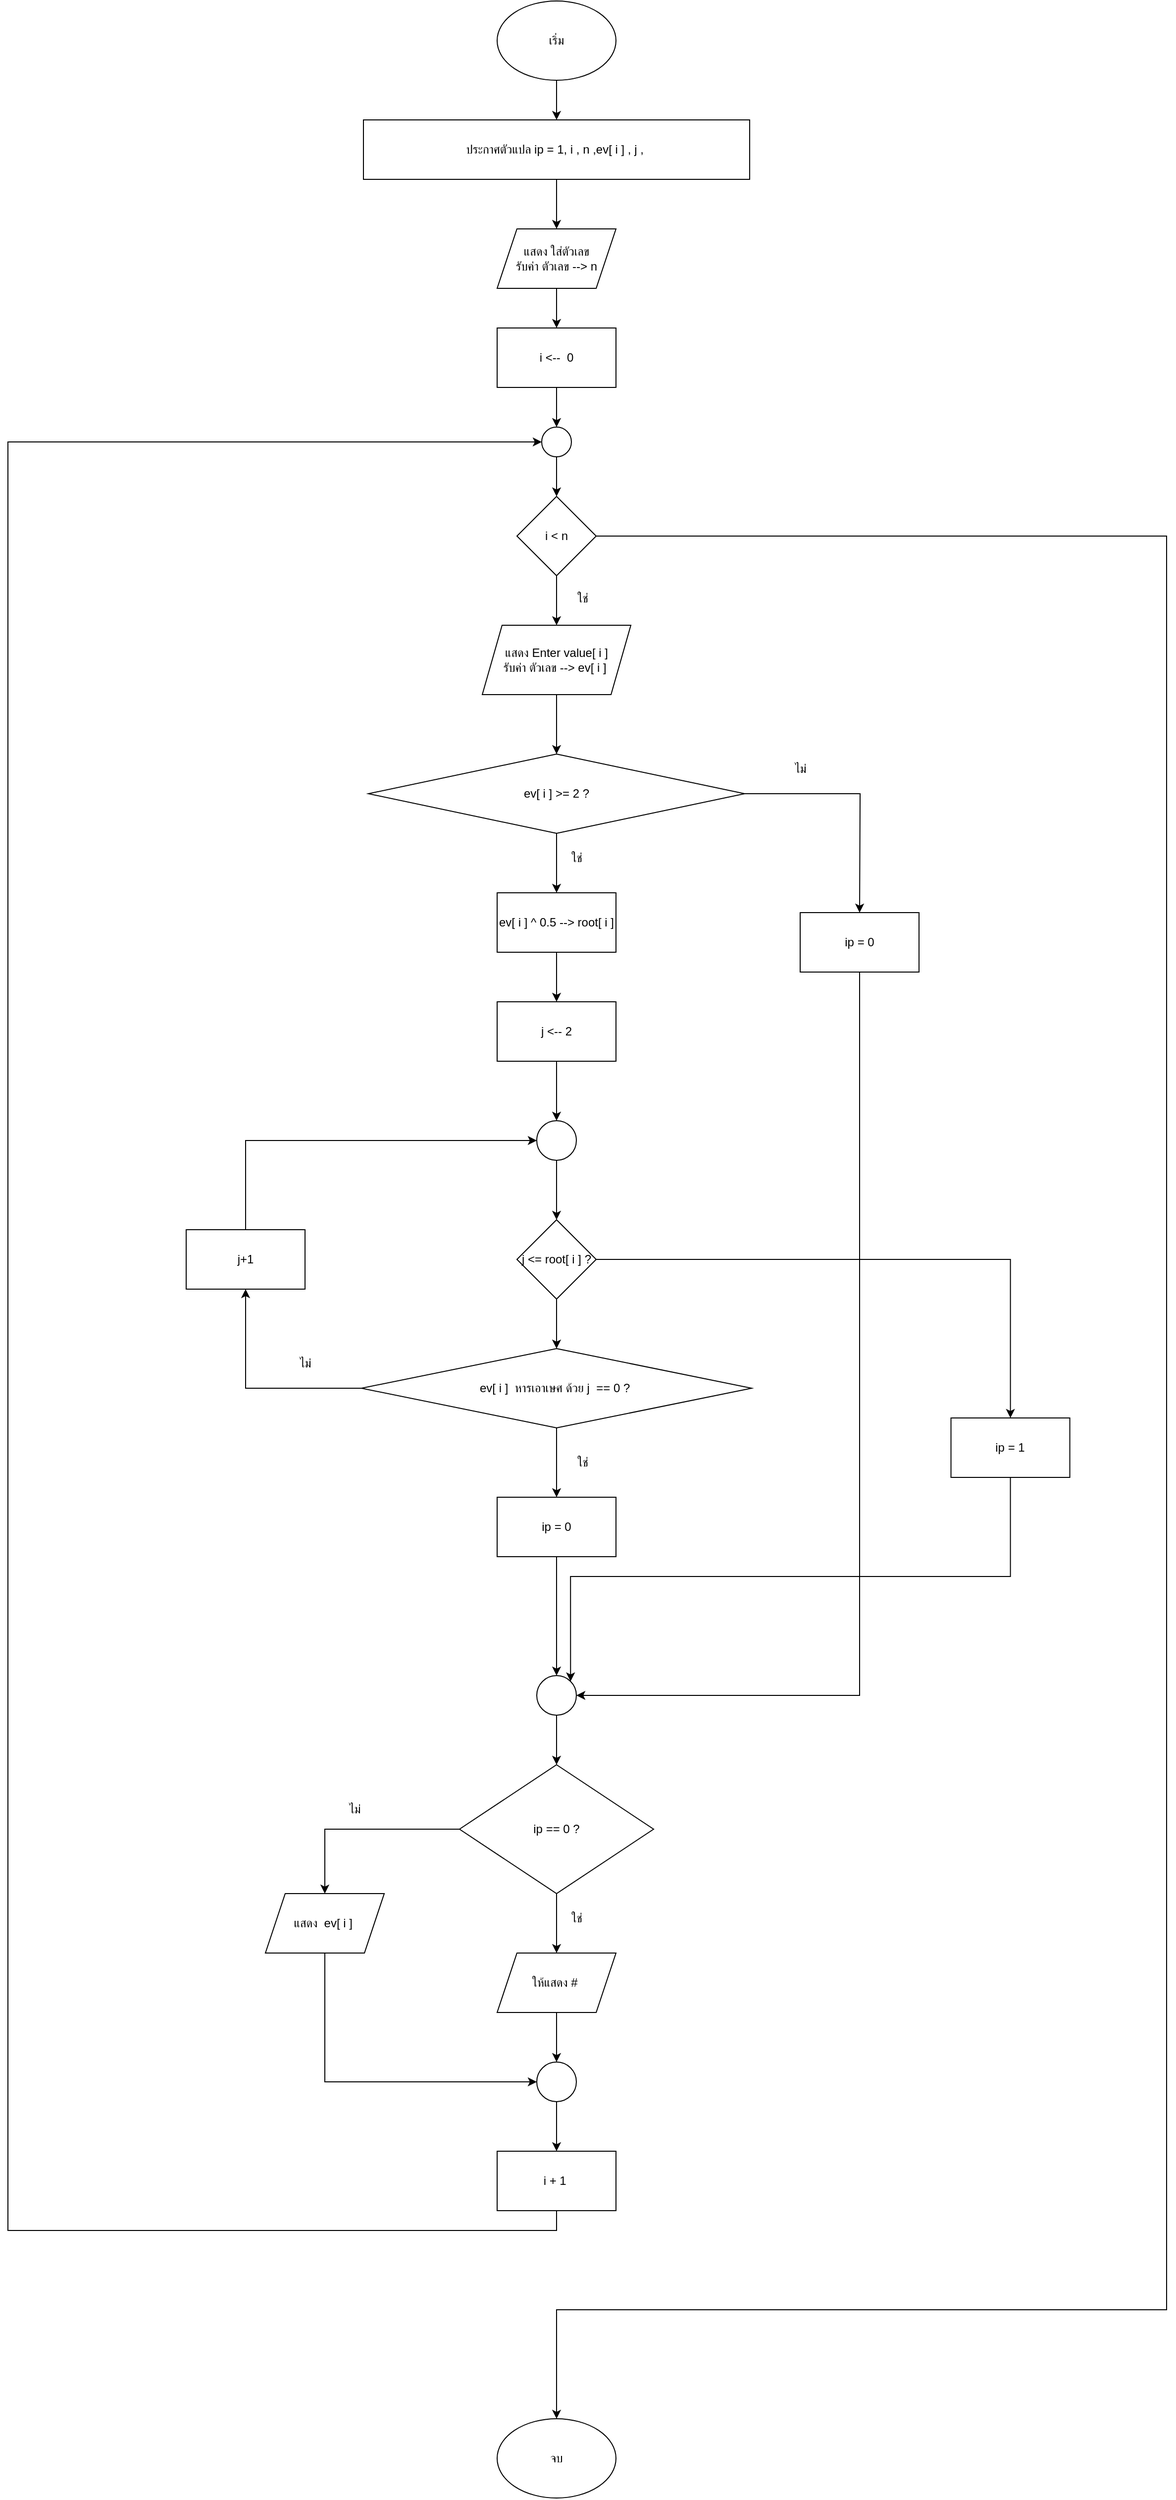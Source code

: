 <mxfile version="28.2.1">
  <diagram name="หน้า-1" id="HzdYSKtM-qP_tDwlC1an">
    <mxGraphModel grid="1" page="1" gridSize="10" guides="1" tooltips="1" connect="1" arrows="1" fold="1" pageScale="1" pageWidth="827" pageHeight="1169" math="0" shadow="0">
      <root>
        <mxCell id="0" />
        <mxCell id="1" parent="0" />
        <mxCell id="-WQ4iruheqSfSyo1nD5l-17" style="edgeStyle=orthogonalEdgeStyle;rounded=0;orthogonalLoop=1;jettySize=auto;html=1;exitX=0.5;exitY=1;exitDx=0;exitDy=0;entryX=0.5;entryY=0;entryDx=0;entryDy=0;" edge="1" parent="1" source="Hb5rZzjr2-_iUNR-_UW8-1" target="-WQ4iruheqSfSyo1nD5l-16">
          <mxGeometry relative="1" as="geometry" />
        </mxCell>
        <mxCell id="Hb5rZzjr2-_iUNR-_UW8-1" value="&lt;font style=&quot;vertical-align: inherit;&quot; dir=&quot;auto&quot;&gt;&lt;font style=&quot;vertical-align: inherit;&quot; dir=&quot;auto&quot;&gt;เริ่ม&lt;/font&gt;&lt;/font&gt;" style="ellipse;whiteSpace=wrap;html=1;" vertex="1" parent="1">
          <mxGeometry x="354" y="-80" width="120" height="80" as="geometry" />
        </mxCell>
        <mxCell id="Hb5rZzjr2-_iUNR-_UW8-12" style="edgeStyle=orthogonalEdgeStyle;rounded=0;orthogonalLoop=1;jettySize=auto;html=1;exitX=0.5;exitY=1;exitDx=0;exitDy=0;entryX=0.5;entryY=0;entryDx=0;entryDy=0;" edge="1" parent="1" source="Hb5rZzjr2-_iUNR-_UW8-2" target="Hb5rZzjr2-_iUNR-_UW8-4">
          <mxGeometry relative="1" as="geometry" />
        </mxCell>
        <mxCell id="Hb5rZzjr2-_iUNR-_UW8-2" value="&lt;font style=&quot;vertical-align: inherit;&quot; dir=&quot;auto&quot;&gt;&lt;font style=&quot;vertical-align: inherit;&quot; dir=&quot;auto&quot;&gt;แสดง ใส่ตัวเลข&lt;/font&gt;&lt;/font&gt;&lt;div&gt;รับค่า ตัวเลข --&amp;gt; n&lt;/div&gt;" style="shape=parallelogram;perimeter=parallelogramPerimeter;whiteSpace=wrap;html=1;fixedSize=1;" vertex="1" parent="1">
          <mxGeometry x="354" y="150" width="120" height="60" as="geometry" />
        </mxCell>
        <mxCell id="Hb5rZzjr2-_iUNR-_UW8-6" style="edgeStyle=orthogonalEdgeStyle;rounded=0;orthogonalLoop=1;jettySize=auto;html=1;exitX=0.5;exitY=1;exitDx=0;exitDy=0;entryX=0.5;entryY=0;entryDx=0;entryDy=0;" edge="1" parent="1" source="Hb5rZzjr2-_iUNR-_UW8-3" target="Hb5rZzjr2-_iUNR-_UW8-5">
          <mxGeometry relative="1" as="geometry" />
        </mxCell>
        <mxCell id="-WQ4iruheqSfSyo1nD5l-46" style="edgeStyle=orthogonalEdgeStyle;rounded=0;orthogonalLoop=1;jettySize=auto;html=1;exitX=1;exitY=0.5;exitDx=0;exitDy=0;entryX=0.5;entryY=0;entryDx=0;entryDy=0;" edge="1" parent="1" source="Hb5rZzjr2-_iUNR-_UW8-3" target="-WQ4iruheqSfSyo1nD5l-47">
          <mxGeometry relative="1" as="geometry">
            <mxPoint x="1130" y="2321.524" as="targetPoint" />
            <Array as="points">
              <mxPoint x="1030" y="460" />
              <mxPoint x="1030" y="2250" />
              <mxPoint x="414" y="2250" />
            </Array>
          </mxGeometry>
        </mxCell>
        <mxCell id="Hb5rZzjr2-_iUNR-_UW8-3" value="i &amp;lt; n" style="rhombus;whiteSpace=wrap;html=1;" vertex="1" parent="1">
          <mxGeometry x="374" y="420" width="80" height="80" as="geometry" />
        </mxCell>
        <mxCell id="Hb5rZzjr2-_iUNR-_UW8-13" style="edgeStyle=orthogonalEdgeStyle;rounded=0;orthogonalLoop=1;jettySize=auto;html=1;exitX=0.5;exitY=1;exitDx=0;exitDy=0;entryX=0.5;entryY=0;entryDx=0;entryDy=0;" edge="1" parent="1" source="Hb5rZzjr2-_iUNR-_UW8-4" target="Hb5rZzjr2-_iUNR-_UW8-10">
          <mxGeometry relative="1" as="geometry" />
        </mxCell>
        <mxCell id="Hb5rZzjr2-_iUNR-_UW8-4" value="i &amp;lt;--&amp;nbsp; 0" style="rounded=0;whiteSpace=wrap;html=1;" vertex="1" parent="1">
          <mxGeometry x="354" y="250" width="120" height="60" as="geometry" />
        </mxCell>
        <mxCell id="Hb5rZzjr2-_iUNR-_UW8-42" style="edgeStyle=orthogonalEdgeStyle;rounded=0;orthogonalLoop=1;jettySize=auto;html=1;exitX=0.5;exitY=1;exitDx=0;exitDy=0;entryX=0.5;entryY=0;entryDx=0;entryDy=0;" edge="1" parent="1" source="Hb5rZzjr2-_iUNR-_UW8-5" target="Hb5rZzjr2-_iUNR-_UW8-41">
          <mxGeometry relative="1" as="geometry" />
        </mxCell>
        <mxCell id="Hb5rZzjr2-_iUNR-_UW8-5" value="แสดง&amp;nbsp;&lt;font style=&quot;color: light-dark(rgb(0, 0, 0), rgb(255, 255, 255));&quot; face=&quot;Helvetica&quot;&gt;&lt;span style=&quot;text-align: start;&quot;&gt;Enter value[ i ]&lt;/span&gt;&lt;/font&gt;&lt;div&gt;&lt;font style=&quot;color: light-dark(rgb(0, 0, 0), rgb(255, 255, 255));&quot; face=&quot;Helvetica&quot;&gt;รับค่า ตัวเลข --&amp;gt; ev[ i ]&amp;nbsp;&lt;/font&gt;&lt;/div&gt;" style="shape=parallelogram;perimeter=parallelogramPerimeter;whiteSpace=wrap;html=1;fixedSize=1;" vertex="1" parent="1">
          <mxGeometry x="339" y="550" width="150" height="70" as="geometry" />
        </mxCell>
        <mxCell id="-WQ4iruheqSfSyo1nD5l-42" style="edgeStyle=orthogonalEdgeStyle;rounded=0;orthogonalLoop=1;jettySize=auto;html=1;exitX=0.5;exitY=1;exitDx=0;exitDy=0;entryX=0;entryY=0.5;entryDx=0;entryDy=0;" edge="1" parent="1" source="Hb5rZzjr2-_iUNR-_UW8-8" target="Hb5rZzjr2-_iUNR-_UW8-10">
          <mxGeometry relative="1" as="geometry">
            <Array as="points">
              <mxPoint x="414" y="2170" />
              <mxPoint x="-140" y="2170" />
              <mxPoint x="-140" y="365" />
            </Array>
          </mxGeometry>
        </mxCell>
        <mxCell id="Hb5rZzjr2-_iUNR-_UW8-8" value="i + 1&amp;nbsp;" style="rounded=0;whiteSpace=wrap;html=1;" vertex="1" parent="1">
          <mxGeometry x="354" y="2090" width="120" height="60" as="geometry" />
        </mxCell>
        <mxCell id="Hb5rZzjr2-_iUNR-_UW8-14" style="edgeStyle=orthogonalEdgeStyle;rounded=0;orthogonalLoop=1;jettySize=auto;html=1;exitX=0.5;exitY=1;exitDx=0;exitDy=0;entryX=0.5;entryY=0;entryDx=0;entryDy=0;" edge="1" parent="1" source="Hb5rZzjr2-_iUNR-_UW8-10" target="Hb5rZzjr2-_iUNR-_UW8-3">
          <mxGeometry relative="1" as="geometry" />
        </mxCell>
        <mxCell id="Hb5rZzjr2-_iUNR-_UW8-10" value="" style="ellipse;whiteSpace=wrap;html=1;aspect=fixed;" vertex="1" parent="1">
          <mxGeometry x="399" y="350" width="30" height="30" as="geometry" />
        </mxCell>
        <mxCell id="Hb5rZzjr2-_iUNR-_UW8-18" value="ใช่" style="text;html=1;align=center;verticalAlign=middle;resizable=0;points=[];autosize=1;strokeColor=none;fillColor=none;" vertex="1" parent="1">
          <mxGeometry x="420" y="508" width="40" height="30" as="geometry" />
        </mxCell>
        <mxCell id="Hb5rZzjr2-_iUNR-_UW8-19" value="ไม่" style="text;html=1;align=center;verticalAlign=middle;resizable=0;points=[];autosize=1;strokeColor=none;fillColor=none;" vertex="1" parent="1">
          <mxGeometry x="640" y="680" width="40" height="30" as="geometry" />
        </mxCell>
        <mxCell id="-WQ4iruheqSfSyo1nD5l-4" style="edgeStyle=orthogonalEdgeStyle;rounded=0;orthogonalLoop=1;jettySize=auto;html=1;exitX=0.5;exitY=1;exitDx=0;exitDy=0;entryX=0.5;entryY=0;entryDx=0;entryDy=0;" edge="1" parent="1" source="Hb5rZzjr2-_iUNR-_UW8-35" target="Hb5rZzjr2-_iUNR-_UW8-38">
          <mxGeometry relative="1" as="geometry" />
        </mxCell>
        <mxCell id="Hb5rZzjr2-_iUNR-_UW8-35" value="ev[ i ] ^ 0.5 --&amp;gt; root[ i ]" style="rounded=0;whiteSpace=wrap;html=1;" vertex="1" parent="1">
          <mxGeometry x="354" y="820" width="120" height="60" as="geometry" />
        </mxCell>
        <mxCell id="-WQ4iruheqSfSyo1nD5l-6" style="edgeStyle=orthogonalEdgeStyle;rounded=0;orthogonalLoop=1;jettySize=auto;html=1;exitX=0.5;exitY=1;exitDx=0;exitDy=0;entryX=0.5;entryY=0;entryDx=0;entryDy=0;" edge="1" parent="1" source="Hb5rZzjr2-_iUNR-_UW8-37" target="Hb5rZzjr2-_iUNR-_UW8-39">
          <mxGeometry relative="1" as="geometry" />
        </mxCell>
        <mxCell id="-WQ4iruheqSfSyo1nD5l-43" style="edgeStyle=orthogonalEdgeStyle;rounded=0;orthogonalLoop=1;jettySize=auto;html=1;exitX=1;exitY=0.5;exitDx=0;exitDy=0;" edge="1" parent="1" source="Hb5rZzjr2-_iUNR-_UW8-37" target="-WQ4iruheqSfSyo1nD5l-44">
          <mxGeometry relative="1" as="geometry">
            <mxPoint x="872.286" y="1650" as="targetPoint" />
          </mxGeometry>
        </mxCell>
        <mxCell id="Hb5rZzjr2-_iUNR-_UW8-37" value="j &amp;lt;= root[ i ] ?" style="rhombus;whiteSpace=wrap;html=1;" vertex="1" parent="1">
          <mxGeometry x="374" y="1150" width="80" height="80" as="geometry" />
        </mxCell>
        <mxCell id="-WQ4iruheqSfSyo1nD5l-11" style="edgeStyle=orthogonalEdgeStyle;rounded=0;orthogonalLoop=1;jettySize=auto;html=1;exitX=0.5;exitY=1;exitDx=0;exitDy=0;entryX=0.5;entryY=0;entryDx=0;entryDy=0;" edge="1" parent="1" source="Hb5rZzjr2-_iUNR-_UW8-38" target="-WQ4iruheqSfSyo1nD5l-9">
          <mxGeometry relative="1" as="geometry" />
        </mxCell>
        <mxCell id="Hb5rZzjr2-_iUNR-_UW8-38" value="j &amp;lt;-- 2" style="rounded=0;whiteSpace=wrap;html=1;" vertex="1" parent="1">
          <mxGeometry x="354" y="930" width="120" height="60" as="geometry" />
        </mxCell>
        <mxCell id="-WQ4iruheqSfSyo1nD5l-2" style="edgeStyle=orthogonalEdgeStyle;rounded=0;orthogonalLoop=1;jettySize=auto;html=1;exitX=0.5;exitY=1;exitDx=0;exitDy=0;entryX=0.5;entryY=0;entryDx=0;entryDy=0;" edge="1" parent="1" source="Hb5rZzjr2-_iUNR-_UW8-39" target="-WQ4iruheqSfSyo1nD5l-1">
          <mxGeometry relative="1" as="geometry" />
        </mxCell>
        <mxCell id="-WQ4iruheqSfSyo1nD5l-14" style="edgeStyle=orthogonalEdgeStyle;rounded=0;orthogonalLoop=1;jettySize=auto;html=1;exitX=0;exitY=0.5;exitDx=0;exitDy=0;entryX=0.5;entryY=1;entryDx=0;entryDy=0;" edge="1" parent="1" source="Hb5rZzjr2-_iUNR-_UW8-39" target="-WQ4iruheqSfSyo1nD5l-13">
          <mxGeometry relative="1" as="geometry" />
        </mxCell>
        <mxCell id="Hb5rZzjr2-_iUNR-_UW8-39" value="ev[ i ]&amp;nbsp; หารเอาเษศ ด้วย j&amp;nbsp; == 0 ?&amp;nbsp;" style="rhombus;whiteSpace=wrap;html=1;" vertex="1" parent="1">
          <mxGeometry x="217" y="1280" width="394" height="80" as="geometry" />
        </mxCell>
        <mxCell id="Hb5rZzjr2-_iUNR-_UW8-43" style="edgeStyle=orthogonalEdgeStyle;rounded=0;orthogonalLoop=1;jettySize=auto;html=1;exitX=0.5;exitY=1;exitDx=0;exitDy=0;entryX=0.5;entryY=0;entryDx=0;entryDy=0;" edge="1" parent="1" source="Hb5rZzjr2-_iUNR-_UW8-41" target="Hb5rZzjr2-_iUNR-_UW8-35">
          <mxGeometry relative="1" as="geometry" />
        </mxCell>
        <mxCell id="Hb5rZzjr2-_iUNR-_UW8-44" style="edgeStyle=orthogonalEdgeStyle;rounded=0;orthogonalLoop=1;jettySize=auto;html=1;exitX=1;exitY=0.5;exitDx=0;exitDy=0;" edge="1" parent="1" source="Hb5rZzjr2-_iUNR-_UW8-41">
          <mxGeometry relative="1" as="geometry">
            <mxPoint x="720" y="840" as="targetPoint" />
          </mxGeometry>
        </mxCell>
        <mxCell id="Hb5rZzjr2-_iUNR-_UW8-41" value="ev[ i ] &amp;gt;= 2 ?" style="rhombus;whiteSpace=wrap;html=1;" vertex="1" parent="1">
          <mxGeometry x="224" y="680" width="380" height="80" as="geometry" />
        </mxCell>
        <mxCell id="-WQ4iruheqSfSyo1nD5l-23" style="edgeStyle=orthogonalEdgeStyle;rounded=0;orthogonalLoop=1;jettySize=auto;html=1;exitX=0.5;exitY=1;exitDx=0;exitDy=0;entryX=1;entryY=0.5;entryDx=0;entryDy=0;" edge="1" parent="1" source="Hb5rZzjr2-_iUNR-_UW8-45" target="-WQ4iruheqSfSyo1nD5l-27">
          <mxGeometry relative="1" as="geometry">
            <mxPoint x="690" y="1716.4" as="targetPoint" />
          </mxGeometry>
        </mxCell>
        <mxCell id="Hb5rZzjr2-_iUNR-_UW8-45" value="ip = 0" style="rounded=0;whiteSpace=wrap;html=1;" vertex="1" parent="1">
          <mxGeometry x="660" y="840" width="120" height="60" as="geometry" />
        </mxCell>
        <mxCell id="-WQ4iruheqSfSyo1nD5l-28" style="edgeStyle=orthogonalEdgeStyle;rounded=0;orthogonalLoop=1;jettySize=auto;html=1;exitX=0.5;exitY=1;exitDx=0;exitDy=0;entryX=0.5;entryY=0;entryDx=0;entryDy=0;" edge="1" parent="1" source="-WQ4iruheqSfSyo1nD5l-1" target="-WQ4iruheqSfSyo1nD5l-27">
          <mxGeometry relative="1" as="geometry" />
        </mxCell>
        <mxCell id="-WQ4iruheqSfSyo1nD5l-1" value="ip = 0" style="rounded=0;whiteSpace=wrap;html=1;" vertex="1" parent="1">
          <mxGeometry x="354" y="1430" width="120" height="60" as="geometry" />
        </mxCell>
        <mxCell id="-WQ4iruheqSfSyo1nD5l-7" value="ใช่" style="text;html=1;align=center;verticalAlign=middle;resizable=0;points=[];autosize=1;strokeColor=none;fillColor=none;" vertex="1" parent="1">
          <mxGeometry x="414" y="770" width="40" height="30" as="geometry" />
        </mxCell>
        <mxCell id="-WQ4iruheqSfSyo1nD5l-8" value="ใช่" style="text;html=1;align=center;verticalAlign=middle;resizable=0;points=[];autosize=1;strokeColor=none;fillColor=none;" vertex="1" parent="1">
          <mxGeometry x="420" y="1380" width="40" height="30" as="geometry" />
        </mxCell>
        <mxCell id="-WQ4iruheqSfSyo1nD5l-12" style="edgeStyle=orthogonalEdgeStyle;rounded=0;orthogonalLoop=1;jettySize=auto;html=1;exitX=0.5;exitY=1;exitDx=0;exitDy=0;entryX=0.5;entryY=0;entryDx=0;entryDy=0;" edge="1" parent="1" source="-WQ4iruheqSfSyo1nD5l-9" target="Hb5rZzjr2-_iUNR-_UW8-37">
          <mxGeometry relative="1" as="geometry" />
        </mxCell>
        <mxCell id="-WQ4iruheqSfSyo1nD5l-9" value="" style="ellipse;whiteSpace=wrap;html=1;aspect=fixed;" vertex="1" parent="1">
          <mxGeometry x="394" y="1050" width="40" height="40" as="geometry" />
        </mxCell>
        <mxCell id="-WQ4iruheqSfSyo1nD5l-15" style="edgeStyle=orthogonalEdgeStyle;rounded=0;orthogonalLoop=1;jettySize=auto;html=1;exitX=0.5;exitY=0;exitDx=0;exitDy=0;entryX=0;entryY=0.5;entryDx=0;entryDy=0;" edge="1" parent="1" source="-WQ4iruheqSfSyo1nD5l-13" target="-WQ4iruheqSfSyo1nD5l-9">
          <mxGeometry relative="1" as="geometry" />
        </mxCell>
        <mxCell id="-WQ4iruheqSfSyo1nD5l-13" value="j+1" style="rounded=0;whiteSpace=wrap;html=1;" vertex="1" parent="1">
          <mxGeometry x="40" y="1160" width="120" height="60" as="geometry" />
        </mxCell>
        <mxCell id="-WQ4iruheqSfSyo1nD5l-18" style="edgeStyle=orthogonalEdgeStyle;rounded=0;orthogonalLoop=1;jettySize=auto;html=1;exitX=0.5;exitY=1;exitDx=0;exitDy=0;entryX=0.5;entryY=0;entryDx=0;entryDy=0;" edge="1" parent="1" source="-WQ4iruheqSfSyo1nD5l-16" target="Hb5rZzjr2-_iUNR-_UW8-2">
          <mxGeometry relative="1" as="geometry" />
        </mxCell>
        <mxCell id="-WQ4iruheqSfSyo1nD5l-16" value="ประกาศตัวแปล ip = 1, i , n ,ev[ i ] , j ,&amp;nbsp;" style="rounded=0;whiteSpace=wrap;html=1;" vertex="1" parent="1">
          <mxGeometry x="219" y="40" width="390" height="60" as="geometry" />
        </mxCell>
        <mxCell id="-WQ4iruheqSfSyo1nD5l-20" value="ไม่" style="text;html=1;align=center;verticalAlign=middle;resizable=0;points=[];autosize=1;strokeColor=none;fillColor=none;" vertex="1" parent="1">
          <mxGeometry x="140" y="1280" width="40" height="30" as="geometry" />
        </mxCell>
        <mxCell id="-WQ4iruheqSfSyo1nD5l-31" style="edgeStyle=orthogonalEdgeStyle;rounded=0;orthogonalLoop=1;jettySize=auto;html=1;exitX=0.5;exitY=1;exitDx=0;exitDy=0;entryX=0.5;entryY=0;entryDx=0;entryDy=0;" edge="1" parent="1" source="-WQ4iruheqSfSyo1nD5l-26" target="-WQ4iruheqSfSyo1nD5l-30">
          <mxGeometry relative="1" as="geometry" />
        </mxCell>
        <mxCell id="-WQ4iruheqSfSyo1nD5l-35" style="edgeStyle=orthogonalEdgeStyle;rounded=0;orthogonalLoop=1;jettySize=auto;html=1;exitX=0;exitY=0.5;exitDx=0;exitDy=0;entryX=0.5;entryY=0;entryDx=0;entryDy=0;" edge="1" parent="1" source="-WQ4iruheqSfSyo1nD5l-26" target="-WQ4iruheqSfSyo1nD5l-32">
          <mxGeometry relative="1" as="geometry" />
        </mxCell>
        <mxCell id="-WQ4iruheqSfSyo1nD5l-26" value="ip == 0 ?" style="rhombus;whiteSpace=wrap;html=1;" vertex="1" parent="1">
          <mxGeometry x="316" y="1700" width="196" height="130" as="geometry" />
        </mxCell>
        <mxCell id="-WQ4iruheqSfSyo1nD5l-29" style="edgeStyle=orthogonalEdgeStyle;rounded=0;orthogonalLoop=1;jettySize=auto;html=1;exitX=0.5;exitY=1;exitDx=0;exitDy=0;entryX=0.5;entryY=0;entryDx=0;entryDy=0;" edge="1" parent="1" source="-WQ4iruheqSfSyo1nD5l-27" target="-WQ4iruheqSfSyo1nD5l-26">
          <mxGeometry relative="1" as="geometry" />
        </mxCell>
        <mxCell id="-WQ4iruheqSfSyo1nD5l-27" value="" style="ellipse;whiteSpace=wrap;html=1;aspect=fixed;" vertex="1" parent="1">
          <mxGeometry x="394" y="1610" width="40" height="40" as="geometry" />
        </mxCell>
        <mxCell id="-WQ4iruheqSfSyo1nD5l-39" style="edgeStyle=orthogonalEdgeStyle;rounded=0;orthogonalLoop=1;jettySize=auto;html=1;exitX=0.5;exitY=1;exitDx=0;exitDy=0;entryX=0.5;entryY=0;entryDx=0;entryDy=0;" edge="1" parent="1" source="-WQ4iruheqSfSyo1nD5l-30" target="-WQ4iruheqSfSyo1nD5l-38">
          <mxGeometry relative="1" as="geometry" />
        </mxCell>
        <mxCell id="-WQ4iruheqSfSyo1nD5l-30" value="ให้แสดง #&amp;nbsp;" style="shape=parallelogram;perimeter=parallelogramPerimeter;whiteSpace=wrap;html=1;fixedSize=1;" vertex="1" parent="1">
          <mxGeometry x="354" y="1890" width="120" height="60" as="geometry" />
        </mxCell>
        <mxCell id="-WQ4iruheqSfSyo1nD5l-41" style="edgeStyle=orthogonalEdgeStyle;rounded=0;orthogonalLoop=1;jettySize=auto;html=1;exitX=0.5;exitY=1;exitDx=0;exitDy=0;entryX=0;entryY=0.5;entryDx=0;entryDy=0;" edge="1" parent="1" source="-WQ4iruheqSfSyo1nD5l-32" target="-WQ4iruheqSfSyo1nD5l-38">
          <mxGeometry relative="1" as="geometry" />
        </mxCell>
        <mxCell id="-WQ4iruheqSfSyo1nD5l-32" value="แสดง&amp;nbsp; ev[ i ]&amp;nbsp;" style="shape=parallelogram;perimeter=parallelogramPerimeter;whiteSpace=wrap;html=1;fixedSize=1;" vertex="1" parent="1">
          <mxGeometry x="120" y="1830" width="120" height="60" as="geometry" />
        </mxCell>
        <mxCell id="-WQ4iruheqSfSyo1nD5l-33" value="ใช่" style="text;html=1;align=center;verticalAlign=middle;resizable=0;points=[];autosize=1;strokeColor=none;fillColor=none;" vertex="1" parent="1">
          <mxGeometry x="414" y="1840" width="40" height="30" as="geometry" />
        </mxCell>
        <mxCell id="-WQ4iruheqSfSyo1nD5l-34" value="ไม่" style="text;html=1;align=center;verticalAlign=middle;resizable=0;points=[];autosize=1;strokeColor=none;fillColor=none;" vertex="1" parent="1">
          <mxGeometry x="190" y="1730" width="40" height="30" as="geometry" />
        </mxCell>
        <mxCell id="-WQ4iruheqSfSyo1nD5l-40" style="edgeStyle=orthogonalEdgeStyle;rounded=0;orthogonalLoop=1;jettySize=auto;html=1;exitX=0.5;exitY=1;exitDx=0;exitDy=0;entryX=0.5;entryY=0;entryDx=0;entryDy=0;" edge="1" parent="1" source="-WQ4iruheqSfSyo1nD5l-38" target="Hb5rZzjr2-_iUNR-_UW8-8">
          <mxGeometry relative="1" as="geometry" />
        </mxCell>
        <mxCell id="-WQ4iruheqSfSyo1nD5l-38" value="" style="ellipse;whiteSpace=wrap;html=1;aspect=fixed;" vertex="1" parent="1">
          <mxGeometry x="394" y="2000" width="40" height="40" as="geometry" />
        </mxCell>
        <mxCell id="-WQ4iruheqSfSyo1nD5l-45" style="edgeStyle=orthogonalEdgeStyle;rounded=0;orthogonalLoop=1;jettySize=auto;html=1;exitX=0.5;exitY=1;exitDx=0;exitDy=0;entryX=1;entryY=0;entryDx=0;entryDy=0;" edge="1" parent="1" source="-WQ4iruheqSfSyo1nD5l-44" target="-WQ4iruheqSfSyo1nD5l-27">
          <mxGeometry relative="1" as="geometry" />
        </mxCell>
        <mxCell id="-WQ4iruheqSfSyo1nD5l-44" value="ip = 1" style="rounded=0;whiteSpace=wrap;html=1;" vertex="1" parent="1">
          <mxGeometry x="812.286" y="1350" width="120" height="60" as="geometry" />
        </mxCell>
        <mxCell id="-WQ4iruheqSfSyo1nD5l-47" value="จบ" style="ellipse;whiteSpace=wrap;html=1;" vertex="1" parent="1">
          <mxGeometry x="354" y="2360.004" width="120" height="80" as="geometry" />
        </mxCell>
      </root>
    </mxGraphModel>
  </diagram>
</mxfile>
